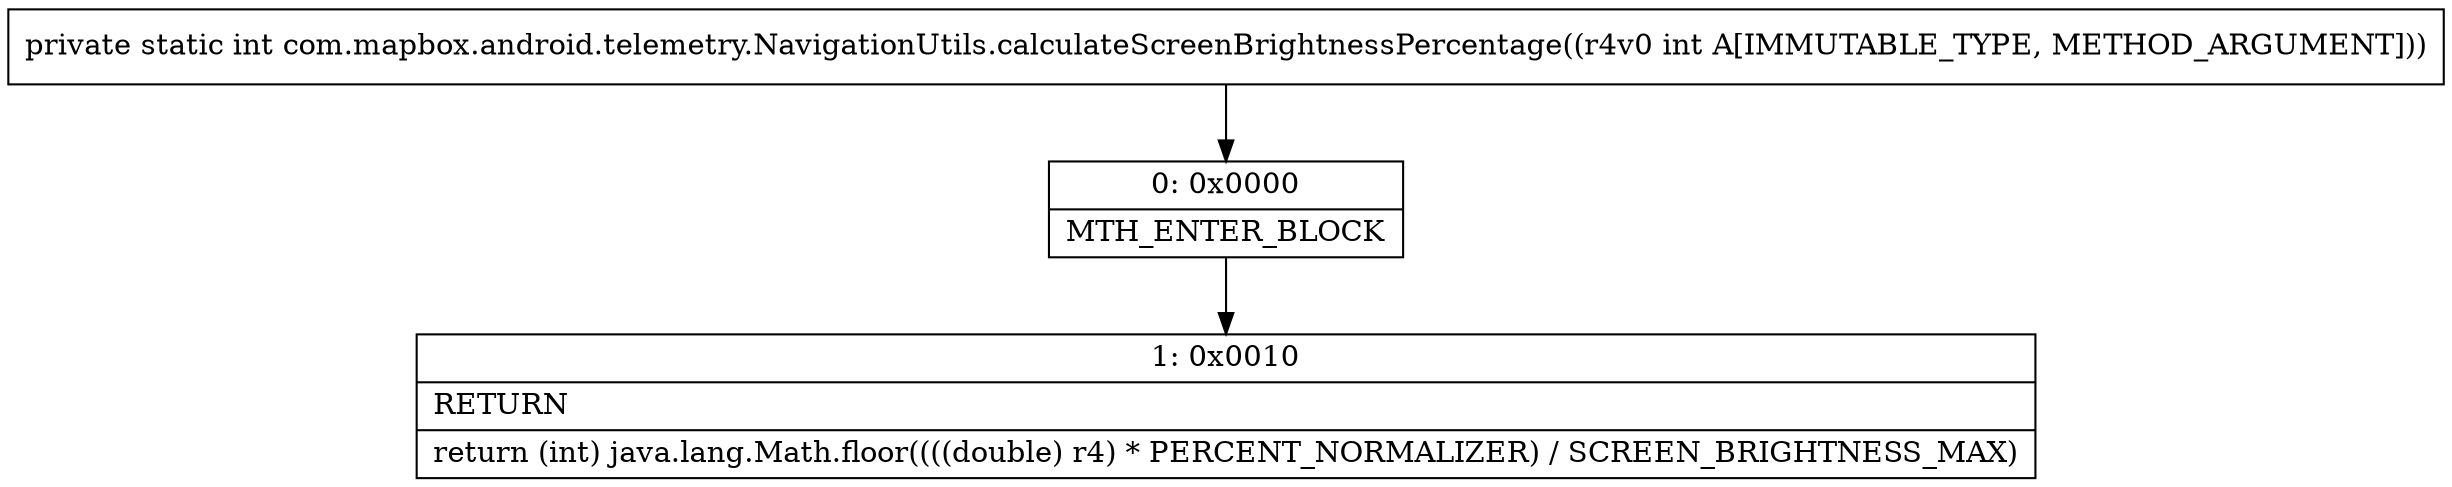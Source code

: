 digraph "CFG forcom.mapbox.android.telemetry.NavigationUtils.calculateScreenBrightnessPercentage(I)I" {
Node_0 [shape=record,label="{0\:\ 0x0000|MTH_ENTER_BLOCK\l}"];
Node_1 [shape=record,label="{1\:\ 0x0010|RETURN\l|return (int) java.lang.Math.floor((((double) r4) * PERCENT_NORMALIZER) \/ SCREEN_BRIGHTNESS_MAX)\l}"];
MethodNode[shape=record,label="{private static int com.mapbox.android.telemetry.NavigationUtils.calculateScreenBrightnessPercentage((r4v0 int A[IMMUTABLE_TYPE, METHOD_ARGUMENT])) }"];
MethodNode -> Node_0;
Node_0 -> Node_1;
}

